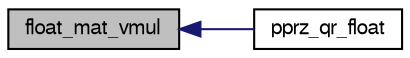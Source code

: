 digraph "float_mat_vmul"
{
  edge [fontname="FreeSans",fontsize="10",labelfontname="FreeSans",labelfontsize="10"];
  node [fontname="FreeSans",fontsize="10",shape=record];
  rankdir="LR";
  Node1 [label="float_mat_vmul",height=0.2,width=0.4,color="black", fillcolor="grey75", style="filled", fontcolor="black"];
  Node1 -> Node2 [dir="back",color="midnightblue",fontsize="10",style="solid",fontname="FreeSans"];
  Node2 [label="pprz_qr_float",height=0.2,width=0.4,color="black", fillcolor="white", style="filled",URL="$pprz__matrix__decomp__float_8h.html#ad4f442e8bd54d74ee9437a738788e186",tooltip="QR decomposition. "];
}
